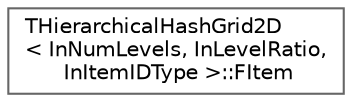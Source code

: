 digraph "Graphical Class Hierarchy"
{
 // INTERACTIVE_SVG=YES
 // LATEX_PDF_SIZE
  bgcolor="transparent";
  edge [fontname=Helvetica,fontsize=10,labelfontname=Helvetica,labelfontsize=10];
  node [fontname=Helvetica,fontsize=10,shape=box,height=0.2,width=0.4];
  rankdir="LR";
  Node0 [id="Node000000",label="THierarchicalHashGrid2D\l\< InNumLevels, InLevelRatio,\l InItemIDType \>::FItem",height=0.2,width=0.4,color="grey40", fillcolor="white", style="filled",URL="$df/d7c/structTHierarchicalHashGrid2D_1_1FItem.html",tooltip="Item stored in a grid cell."];
}
